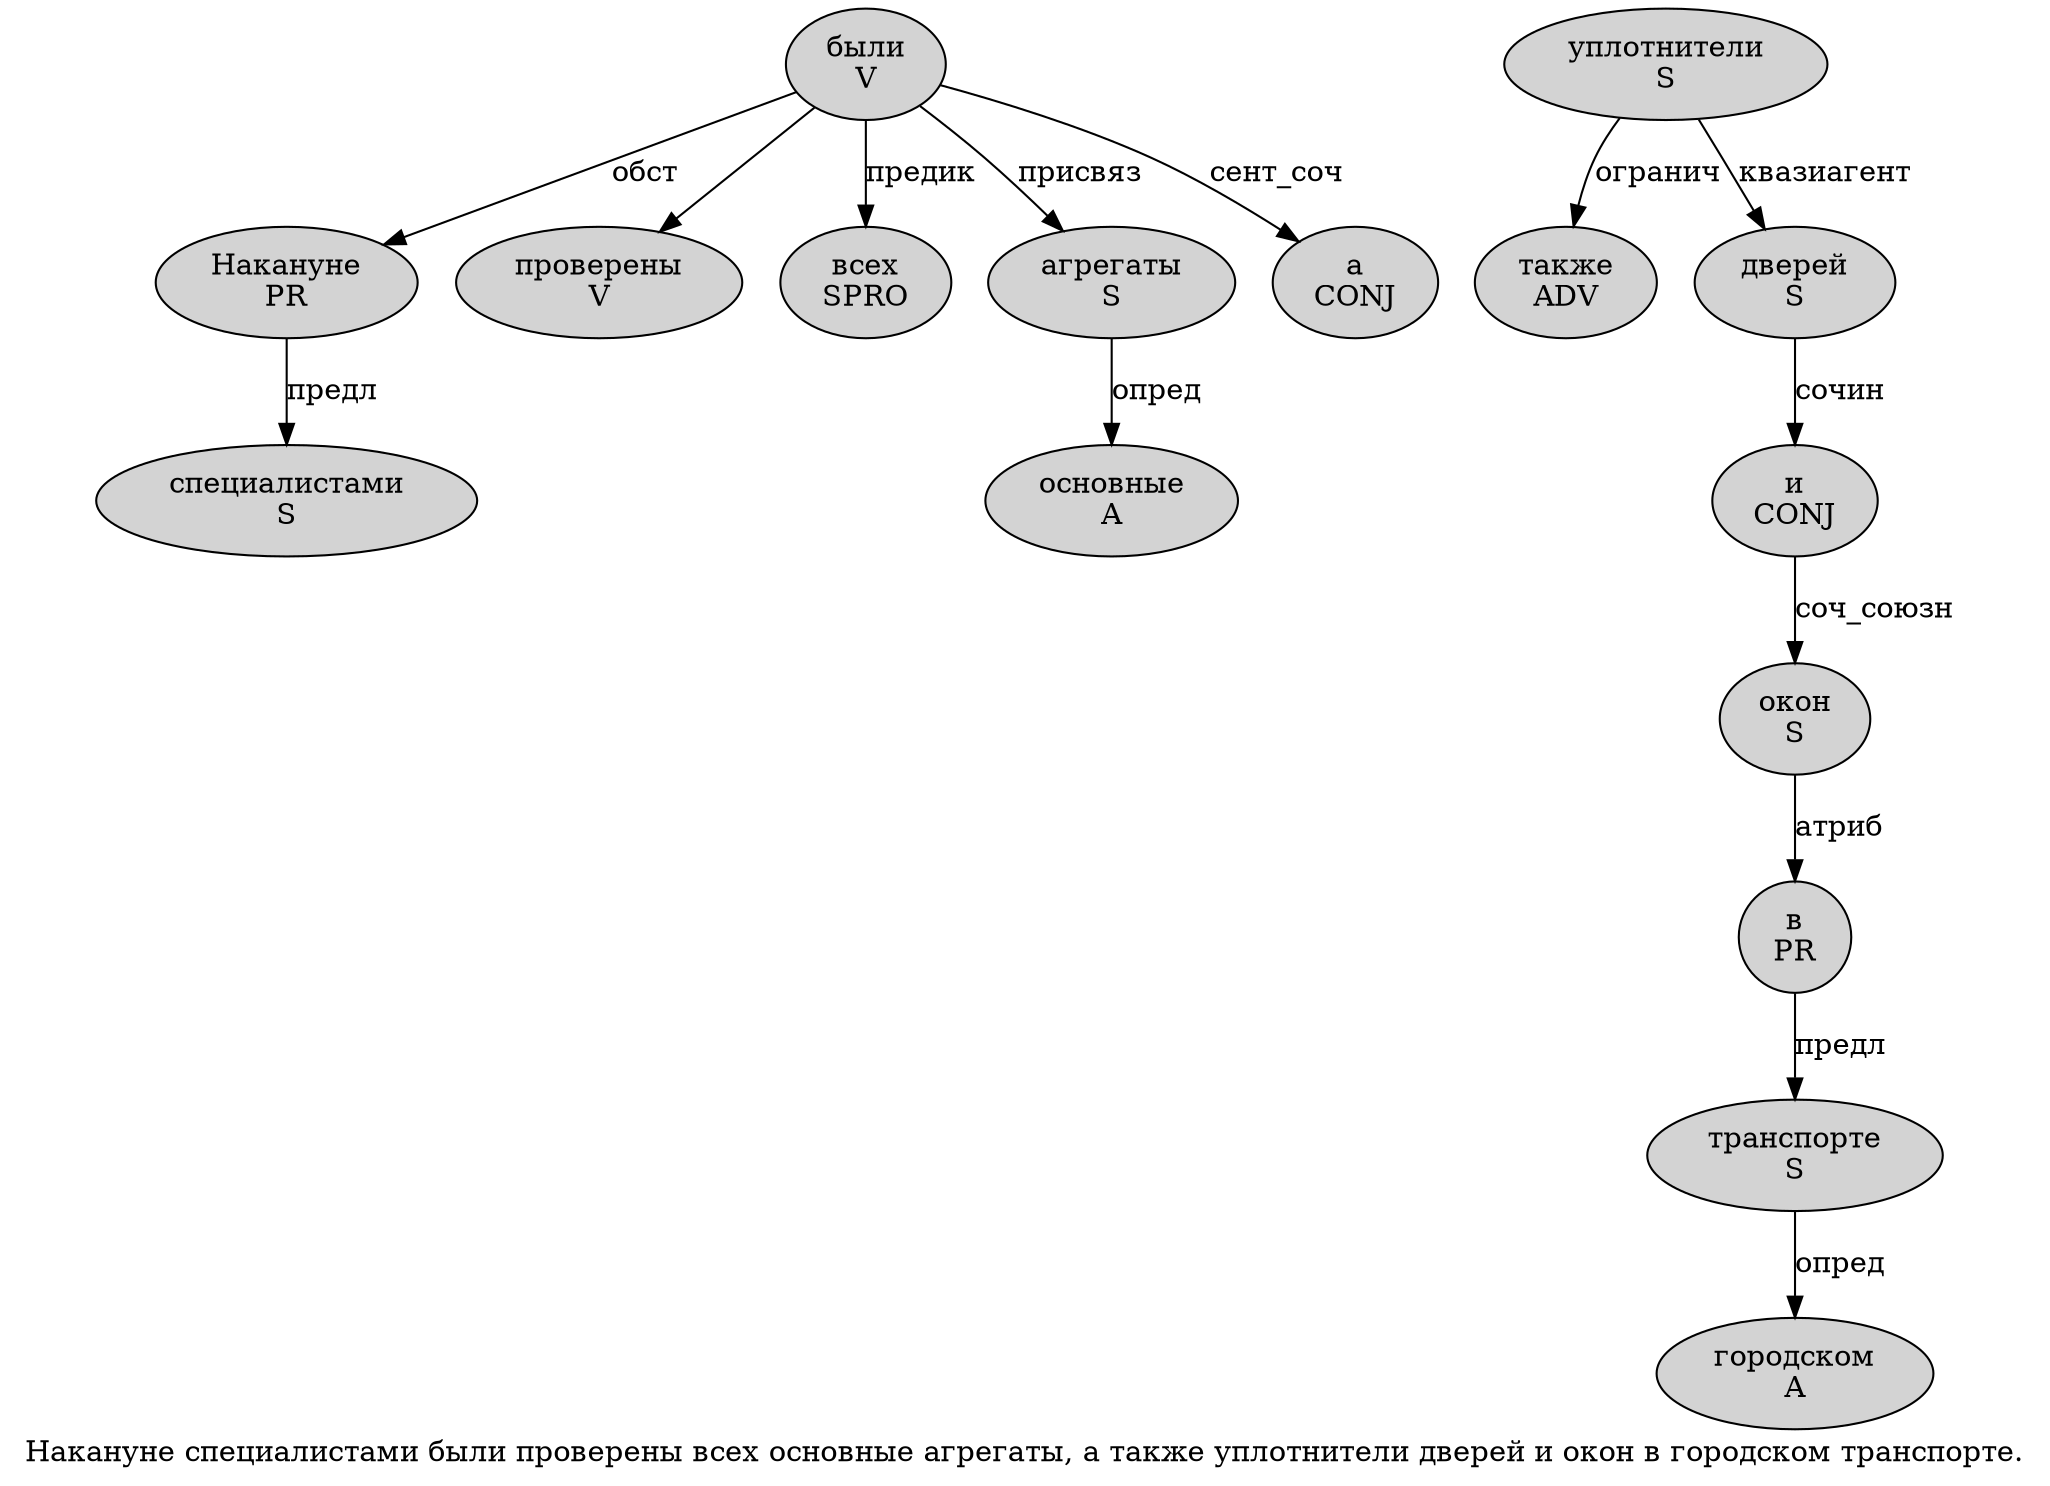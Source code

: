 digraph SENTENCE_854 {
	graph [label="Накануне специалистами были проверены всех основные агрегаты, а также уплотнители дверей и окон в городском транспорте."]
	node [style=filled]
		0 [label="Накануне
PR" color="" fillcolor=lightgray penwidth=1 shape=ellipse]
		1 [label="специалистами
S" color="" fillcolor=lightgray penwidth=1 shape=ellipse]
		2 [label="были
V" color="" fillcolor=lightgray penwidth=1 shape=ellipse]
		3 [label="проверены
V" color="" fillcolor=lightgray penwidth=1 shape=ellipse]
		4 [label="всех
SPRO" color="" fillcolor=lightgray penwidth=1 shape=ellipse]
		5 [label="основные
A" color="" fillcolor=lightgray penwidth=1 shape=ellipse]
		6 [label="агрегаты
S" color="" fillcolor=lightgray penwidth=1 shape=ellipse]
		8 [label="а
CONJ" color="" fillcolor=lightgray penwidth=1 shape=ellipse]
		9 [label="также
ADV" color="" fillcolor=lightgray penwidth=1 shape=ellipse]
		10 [label="уплотнители
S" color="" fillcolor=lightgray penwidth=1 shape=ellipse]
		11 [label="дверей
S" color="" fillcolor=lightgray penwidth=1 shape=ellipse]
		12 [label="и
CONJ" color="" fillcolor=lightgray penwidth=1 shape=ellipse]
		13 [label="окон
S" color="" fillcolor=lightgray penwidth=1 shape=ellipse]
		14 [label="в
PR" color="" fillcolor=lightgray penwidth=1 shape=ellipse]
		15 [label="городском
A" color="" fillcolor=lightgray penwidth=1 shape=ellipse]
		16 [label="транспорте
S" color="" fillcolor=lightgray penwidth=1 shape=ellipse]
			13 -> 14 [label="атриб"]
			6 -> 5 [label="опред"]
			14 -> 16 [label="предл"]
			12 -> 13 [label="соч_союзн"]
			0 -> 1 [label="предл"]
			11 -> 12 [label="сочин"]
			10 -> 9 [label="огранич"]
			10 -> 11 [label="квазиагент"]
			2 -> 0 [label="обст"]
			2 -> 3
			2 -> 4 [label="предик"]
			2 -> 6 [label="присвяз"]
			2 -> 8 [label="сент_соч"]
			16 -> 15 [label="опред"]
}